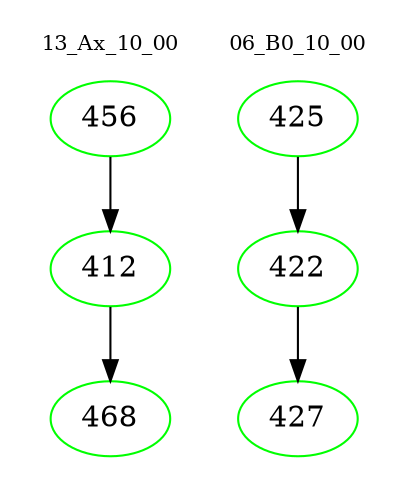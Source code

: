 digraph{
subgraph cluster_0 {
color = white
label = "13_Ax_10_00";
fontsize=10;
T0_456 [label="456", color="green"]
T0_456 -> T0_412 [color="black"]
T0_412 [label="412", color="green"]
T0_412 -> T0_468 [color="black"]
T0_468 [label="468", color="green"]
}
subgraph cluster_1 {
color = white
label = "06_B0_10_00";
fontsize=10;
T1_425 [label="425", color="green"]
T1_425 -> T1_422 [color="black"]
T1_422 [label="422", color="green"]
T1_422 -> T1_427 [color="black"]
T1_427 [label="427", color="green"]
}
}
